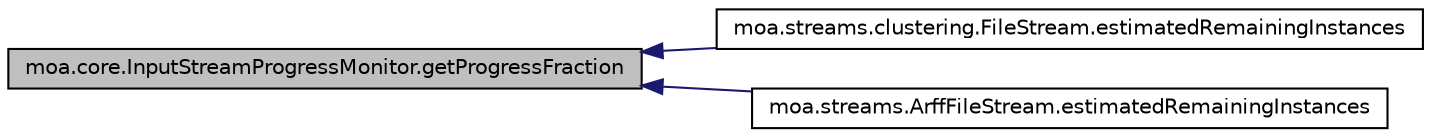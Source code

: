 digraph G
{
  edge [fontname="Helvetica",fontsize="10",labelfontname="Helvetica",labelfontsize="10"];
  node [fontname="Helvetica",fontsize="10",shape=record];
  rankdir=LR;
  Node1 [label="moa.core.InputStreamProgressMonitor.getProgressFraction",height=0.2,width=0.4,color="black", fillcolor="grey75", style="filled" fontcolor="black"];
  Node1 -> Node2 [dir=back,color="midnightblue",fontsize="10",style="solid",fontname="Helvetica"];
  Node2 [label="moa.streams.clustering.FileStream.estimatedRemainingInstances",height=0.2,width=0.4,color="black", fillcolor="white", style="filled",URL="$classmoa_1_1streams_1_1clustering_1_1FileStream.html#a5dad7982c6e395ff5a864dd3ba1f9407",tooltip="Gets the estimated number of remaining instances in this stream."];
  Node1 -> Node3 [dir=back,color="midnightblue",fontsize="10",style="solid",fontname="Helvetica"];
  Node3 [label="moa.streams.ArffFileStream.estimatedRemainingInstances",height=0.2,width=0.4,color="black", fillcolor="white", style="filled",URL="$classmoa_1_1streams_1_1ArffFileStream.html#a583e46dbd0257151c766c4126f0a8634",tooltip="Gets the estimated number of remaining instances in this stream."];
}
